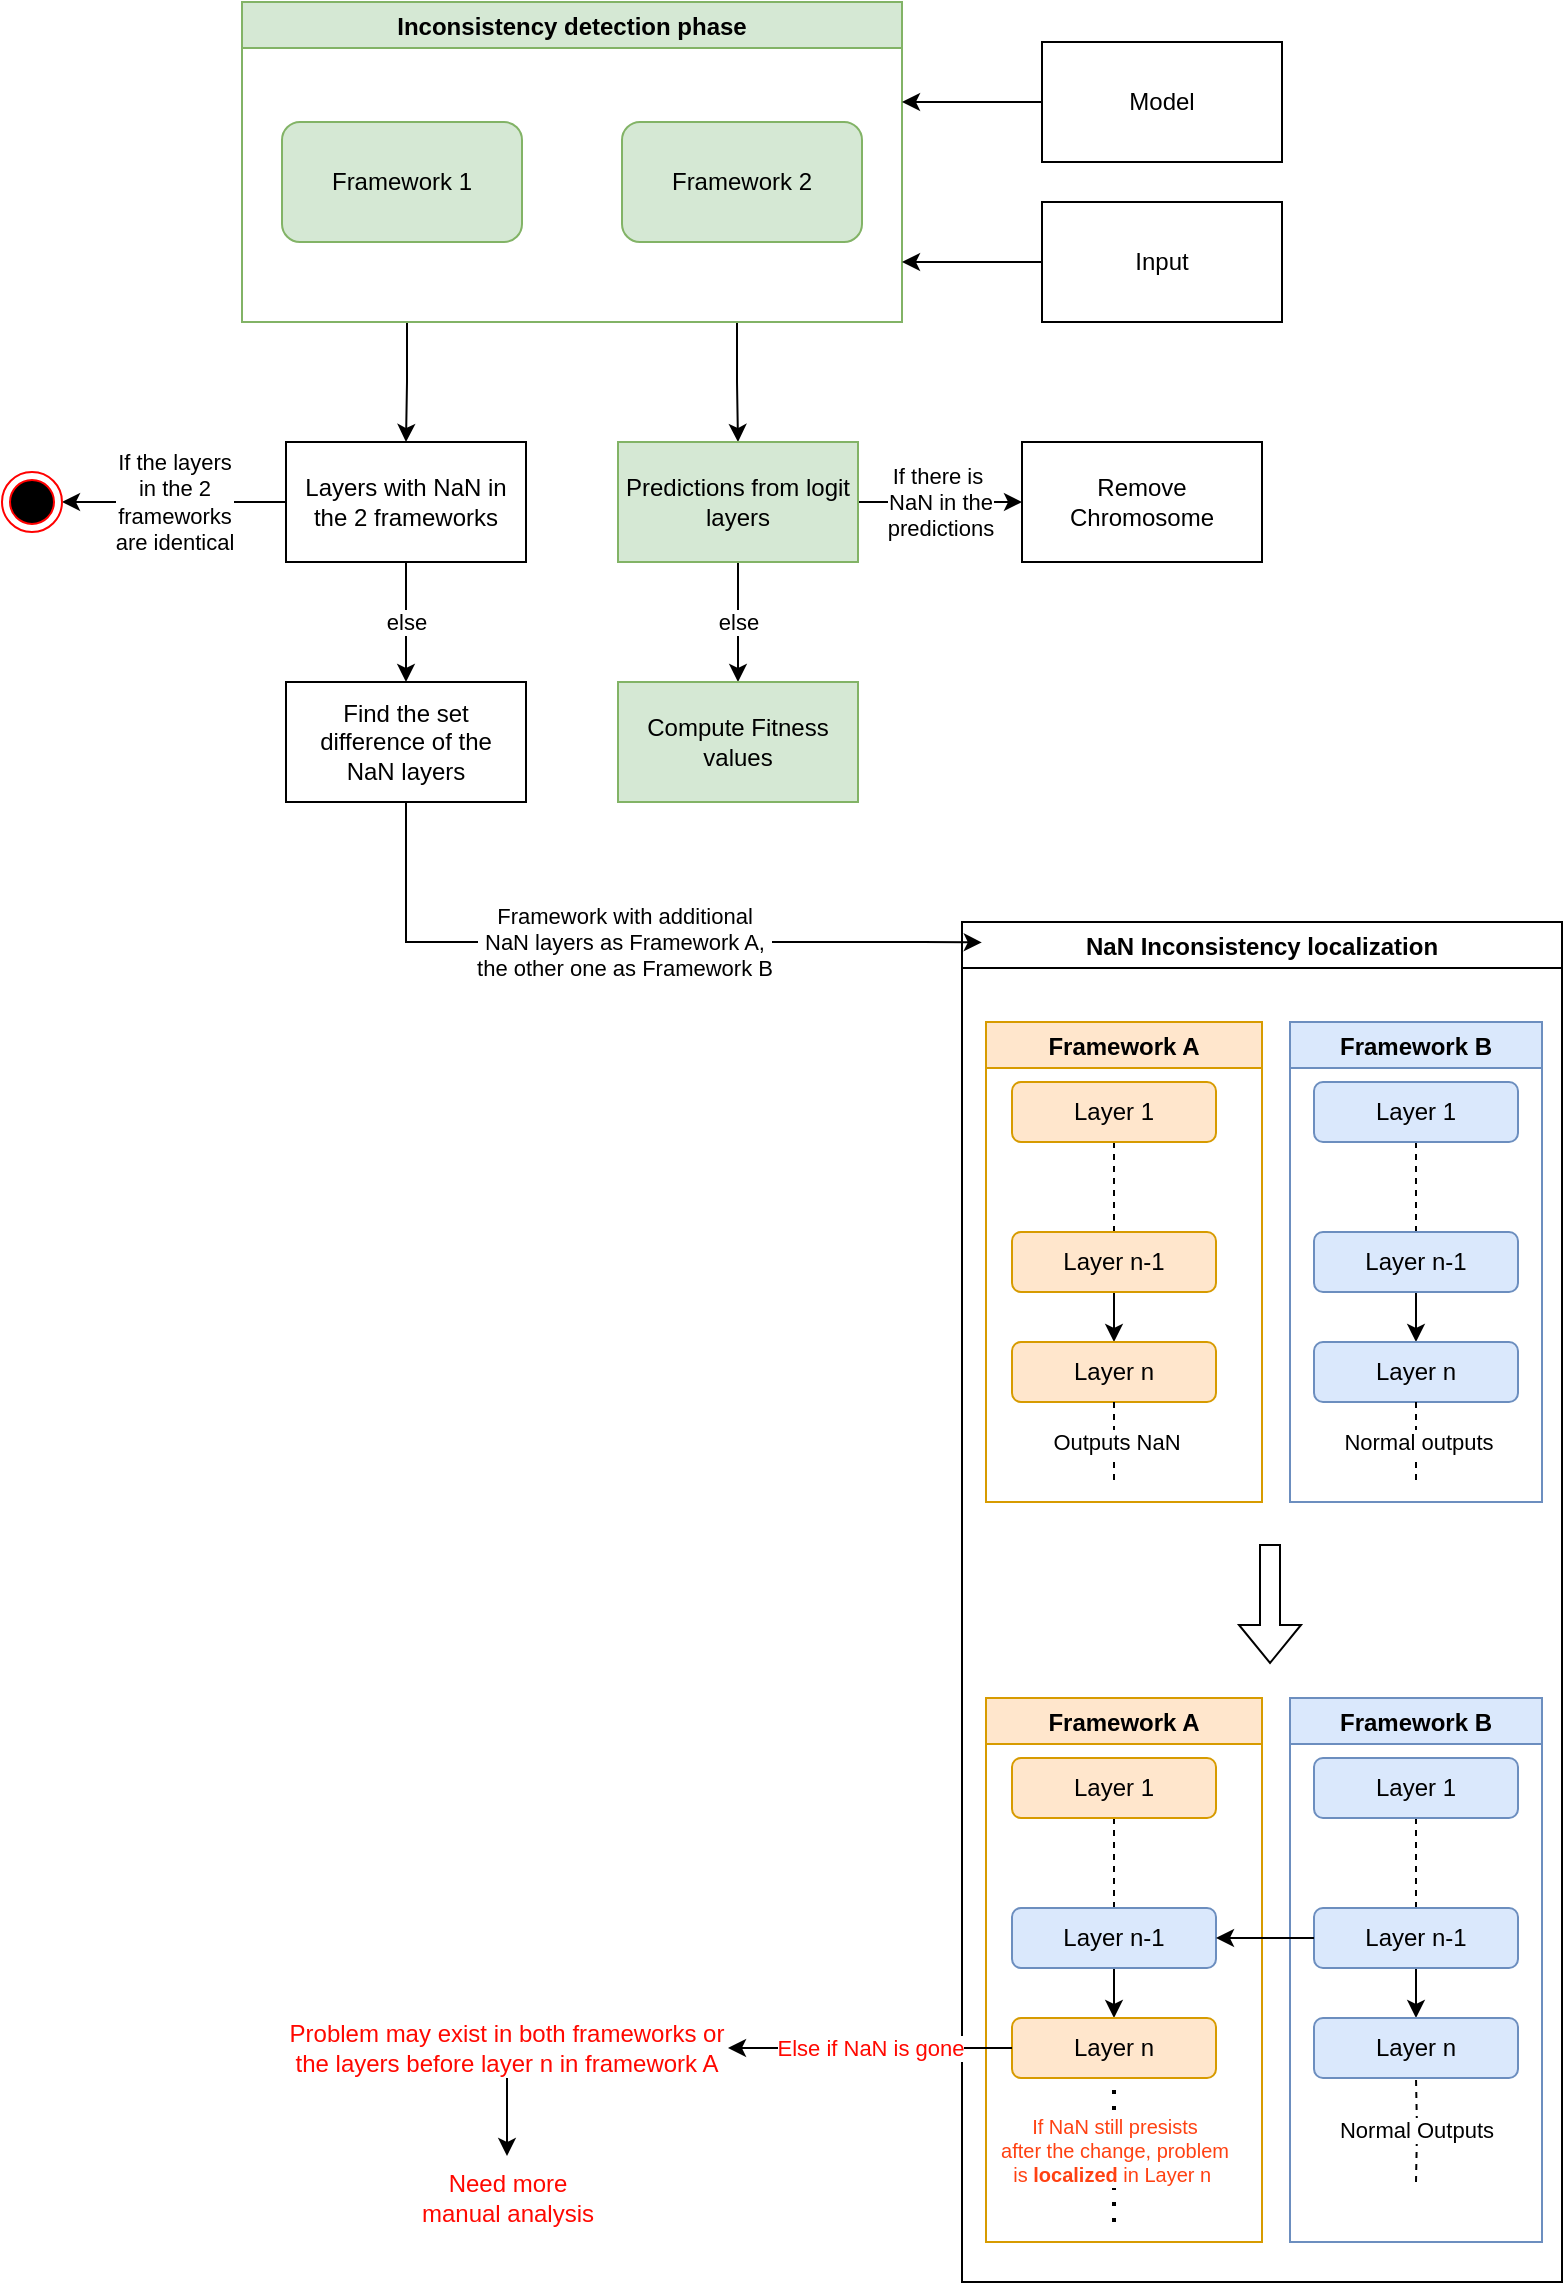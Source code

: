 <mxfile version="16.5.6" type="github">
  <diagram id="KMrJF5xkyydDern5e_y1" name="Page-1">
    <mxGraphModel dx="899" dy="613" grid="1" gridSize="10" guides="1" tooltips="1" connect="1" arrows="1" fold="1" page="1" pageScale="1" pageWidth="827" pageHeight="1169" math="0" shadow="0">
      <root>
        <mxCell id="0" />
        <mxCell id="1" parent="0" />
        <mxCell id="ZWeKVcOg7MyMfSJs-o2y-11" value="NaN Inconsistency localization" style="swimlane;" parent="1" vertex="1">
          <mxGeometry x="500" y="510" width="300" height="680" as="geometry" />
        </mxCell>
        <mxCell id="ZWeKVcOg7MyMfSJs-o2y-54" value="Framework A" style="swimlane;labelBackgroundColor=none;labelBorderColor=none;fillColor=#ffe6cc;strokeColor=#d79b00;" parent="ZWeKVcOg7MyMfSJs-o2y-11" vertex="1">
          <mxGeometry x="12" y="50" width="138" height="240" as="geometry" />
        </mxCell>
        <mxCell id="ZWeKVcOg7MyMfSJs-o2y-63" style="edgeStyle=orthogonalEdgeStyle;rounded=0;orthogonalLoop=1;jettySize=auto;html=1;entryX=0.5;entryY=0;entryDx=0;entryDy=0;endArrow=none;endFill=0;dashed=1;" parent="ZWeKVcOg7MyMfSJs-o2y-54" source="ZWeKVcOg7MyMfSJs-o2y-56" target="ZWeKVcOg7MyMfSJs-o2y-58" edge="1">
          <mxGeometry relative="1" as="geometry" />
        </mxCell>
        <mxCell id="ZWeKVcOg7MyMfSJs-o2y-56" value="Layer 1" style="rounded=1;whiteSpace=wrap;html=1;labelBackgroundColor=none;labelBorderColor=none;fillColor=#ffe6cc;strokeColor=#d79b00;" parent="ZWeKVcOg7MyMfSJs-o2y-54" vertex="1">
          <mxGeometry x="13" y="30" width="102" height="30" as="geometry" />
        </mxCell>
        <mxCell id="ZWeKVcOg7MyMfSJs-o2y-65" style="edgeStyle=orthogonalEdgeStyle;rounded=0;orthogonalLoop=1;jettySize=auto;html=1;endArrow=classic;endFill=1;" parent="ZWeKVcOg7MyMfSJs-o2y-54" source="ZWeKVcOg7MyMfSJs-o2y-58" target="ZWeKVcOg7MyMfSJs-o2y-59" edge="1">
          <mxGeometry relative="1" as="geometry" />
        </mxCell>
        <mxCell id="ZWeKVcOg7MyMfSJs-o2y-58" value="Layer n-1" style="rounded=1;whiteSpace=wrap;html=1;labelBackgroundColor=none;labelBorderColor=none;fillColor=#ffe6cc;strokeColor=#d79b00;" parent="ZWeKVcOg7MyMfSJs-o2y-54" vertex="1">
          <mxGeometry x="13" y="105" width="102" height="30" as="geometry" />
        </mxCell>
        <mxCell id="ZWeKVcOg7MyMfSJs-o2y-59" value="Layer n" style="rounded=1;whiteSpace=wrap;html=1;labelBackgroundColor=none;labelBorderColor=none;fillColor=#ffe6cc;strokeColor=#d79b00;" parent="ZWeKVcOg7MyMfSJs-o2y-54" vertex="1">
          <mxGeometry x="13" y="160" width="102" height="30" as="geometry" />
        </mxCell>
        <mxCell id="ZWeKVcOg7MyMfSJs-o2y-55" value="Framework B" style="swimlane;labelBackgroundColor=none;labelBorderColor=none;fillColor=#dae8fc;strokeColor=#6c8ebf;" parent="ZWeKVcOg7MyMfSJs-o2y-11" vertex="1">
          <mxGeometry x="164" y="50" width="126" height="240" as="geometry" />
        </mxCell>
        <mxCell id="ZWeKVcOg7MyMfSJs-o2y-64" style="edgeStyle=orthogonalEdgeStyle;rounded=0;orthogonalLoop=1;jettySize=auto;html=1;entryX=0.5;entryY=0;entryDx=0;entryDy=0;dashed=1;endArrow=none;endFill=0;" parent="ZWeKVcOg7MyMfSJs-o2y-55" source="ZWeKVcOg7MyMfSJs-o2y-62" target="ZWeKVcOg7MyMfSJs-o2y-61" edge="1">
          <mxGeometry relative="1" as="geometry" />
        </mxCell>
        <mxCell id="ZWeKVcOg7MyMfSJs-o2y-62" value="Layer 1" style="rounded=1;whiteSpace=wrap;html=1;labelBackgroundColor=none;labelBorderColor=none;fillColor=#dae8fc;strokeColor=#6c8ebf;" parent="ZWeKVcOg7MyMfSJs-o2y-55" vertex="1">
          <mxGeometry x="12" y="30" width="102" height="30" as="geometry" />
        </mxCell>
        <mxCell id="ZWeKVcOg7MyMfSJs-o2y-66" style="edgeStyle=orthogonalEdgeStyle;rounded=0;orthogonalLoop=1;jettySize=auto;html=1;entryX=0.5;entryY=0;entryDx=0;entryDy=0;endArrow=classic;endFill=1;" parent="ZWeKVcOg7MyMfSJs-o2y-55" source="ZWeKVcOg7MyMfSJs-o2y-61" target="ZWeKVcOg7MyMfSJs-o2y-60" edge="1">
          <mxGeometry relative="1" as="geometry" />
        </mxCell>
        <mxCell id="ZWeKVcOg7MyMfSJs-o2y-61" value="Layer n-1" style="rounded=1;whiteSpace=wrap;html=1;labelBackgroundColor=none;labelBorderColor=none;fillColor=#dae8fc;strokeColor=#6c8ebf;" parent="ZWeKVcOg7MyMfSJs-o2y-55" vertex="1">
          <mxGeometry x="12" y="105" width="102" height="30" as="geometry" />
        </mxCell>
        <mxCell id="ZWeKVcOg7MyMfSJs-o2y-60" value="Layer n" style="rounded=1;whiteSpace=wrap;html=1;labelBackgroundColor=none;labelBorderColor=none;fillColor=#dae8fc;strokeColor=#6c8ebf;" parent="ZWeKVcOg7MyMfSJs-o2y-55" vertex="1">
          <mxGeometry x="12" y="160" width="102" height="30" as="geometry" />
        </mxCell>
        <mxCell id="ZWeKVcOg7MyMfSJs-o2y-73" value="Framework A" style="swimlane;labelBackgroundColor=none;labelBorderColor=none;fillColor=#ffe6cc;strokeColor=#d79b00;" parent="ZWeKVcOg7MyMfSJs-o2y-11" vertex="1">
          <mxGeometry x="12" y="388" width="138" height="272" as="geometry" />
        </mxCell>
        <mxCell id="ZWeKVcOg7MyMfSJs-o2y-74" style="edgeStyle=orthogonalEdgeStyle;rounded=0;orthogonalLoop=1;jettySize=auto;html=1;entryX=0.5;entryY=0;entryDx=0;entryDy=0;endArrow=none;endFill=0;dashed=1;" parent="ZWeKVcOg7MyMfSJs-o2y-73" source="ZWeKVcOg7MyMfSJs-o2y-75" target="ZWeKVcOg7MyMfSJs-o2y-77" edge="1">
          <mxGeometry relative="1" as="geometry" />
        </mxCell>
        <mxCell id="ZWeKVcOg7MyMfSJs-o2y-75" value="Layer 1" style="rounded=1;whiteSpace=wrap;html=1;labelBackgroundColor=none;labelBorderColor=none;fillColor=#ffe6cc;strokeColor=#d79b00;" parent="ZWeKVcOg7MyMfSJs-o2y-73" vertex="1">
          <mxGeometry x="13" y="30" width="102" height="30" as="geometry" />
        </mxCell>
        <mxCell id="ZWeKVcOg7MyMfSJs-o2y-76" style="edgeStyle=orthogonalEdgeStyle;rounded=0;orthogonalLoop=1;jettySize=auto;html=1;endArrow=classic;endFill=1;" parent="ZWeKVcOg7MyMfSJs-o2y-73" source="ZWeKVcOg7MyMfSJs-o2y-77" target="ZWeKVcOg7MyMfSJs-o2y-78" edge="1">
          <mxGeometry relative="1" as="geometry" />
        </mxCell>
        <mxCell id="ZWeKVcOg7MyMfSJs-o2y-77" value="Layer n-1" style="rounded=1;whiteSpace=wrap;html=1;labelBackgroundColor=none;labelBorderColor=none;fillColor=#dae8fc;strokeColor=#6c8ebf;" parent="ZWeKVcOg7MyMfSJs-o2y-73" vertex="1">
          <mxGeometry x="13" y="105" width="102" height="30" as="geometry" />
        </mxCell>
        <mxCell id="ZWeKVcOg7MyMfSJs-o2y-78" value="Layer n" style="rounded=1;whiteSpace=wrap;html=1;labelBackgroundColor=none;labelBorderColor=none;fillColor=#ffe6cc;strokeColor=#d79b00;" parent="ZWeKVcOg7MyMfSJs-o2y-73" vertex="1">
          <mxGeometry x="13" y="160" width="102" height="30" as="geometry" />
        </mxCell>
        <mxCell id="ZWeKVcOg7MyMfSJs-o2y-79" value="Framework B" style="swimlane;labelBackgroundColor=none;labelBorderColor=none;fillColor=#dae8fc;strokeColor=#6c8ebf;" parent="ZWeKVcOg7MyMfSJs-o2y-11" vertex="1">
          <mxGeometry x="164" y="388" width="126" height="272" as="geometry" />
        </mxCell>
        <mxCell id="ZWeKVcOg7MyMfSJs-o2y-80" style="edgeStyle=orthogonalEdgeStyle;rounded=0;orthogonalLoop=1;jettySize=auto;html=1;entryX=0.5;entryY=0;entryDx=0;entryDy=0;dashed=1;endArrow=none;endFill=0;" parent="ZWeKVcOg7MyMfSJs-o2y-79" source="ZWeKVcOg7MyMfSJs-o2y-81" target="ZWeKVcOg7MyMfSJs-o2y-83" edge="1">
          <mxGeometry relative="1" as="geometry" />
        </mxCell>
        <mxCell id="ZWeKVcOg7MyMfSJs-o2y-81" value="Layer 1" style="rounded=1;whiteSpace=wrap;html=1;labelBackgroundColor=none;labelBorderColor=none;fillColor=#dae8fc;strokeColor=#6c8ebf;" parent="ZWeKVcOg7MyMfSJs-o2y-79" vertex="1">
          <mxGeometry x="12" y="30" width="102" height="30" as="geometry" />
        </mxCell>
        <mxCell id="ZWeKVcOg7MyMfSJs-o2y-82" style="edgeStyle=orthogonalEdgeStyle;rounded=0;orthogonalLoop=1;jettySize=auto;html=1;entryX=0.5;entryY=0;entryDx=0;entryDy=0;endArrow=classic;endFill=1;" parent="ZWeKVcOg7MyMfSJs-o2y-79" source="ZWeKVcOg7MyMfSJs-o2y-83" target="ZWeKVcOg7MyMfSJs-o2y-84" edge="1">
          <mxGeometry relative="1" as="geometry" />
        </mxCell>
        <mxCell id="ZWeKVcOg7MyMfSJs-o2y-83" value="Layer n-1" style="rounded=1;whiteSpace=wrap;html=1;labelBackgroundColor=none;labelBorderColor=none;fillColor=#dae8fc;strokeColor=#6c8ebf;" parent="ZWeKVcOg7MyMfSJs-o2y-79" vertex="1">
          <mxGeometry x="12" y="105" width="102" height="30" as="geometry" />
        </mxCell>
        <mxCell id="ZWeKVcOg7MyMfSJs-o2y-84" value="Layer n" style="rounded=1;whiteSpace=wrap;html=1;labelBackgroundColor=none;labelBorderColor=none;fillColor=#dae8fc;strokeColor=#6c8ebf;" parent="ZWeKVcOg7MyMfSJs-o2y-79" vertex="1">
          <mxGeometry x="12" y="160" width="102" height="30" as="geometry" />
        </mxCell>
        <mxCell id="ZWeKVcOg7MyMfSJs-o2y-92" style="edgeStyle=orthogonalEdgeStyle;rounded=0;orthogonalLoop=1;jettySize=auto;html=1;fontSize=10;endArrow=classic;endFill=1;" parent="ZWeKVcOg7MyMfSJs-o2y-11" source="ZWeKVcOg7MyMfSJs-o2y-83" target="ZWeKVcOg7MyMfSJs-o2y-77" edge="1">
          <mxGeometry relative="1" as="geometry" />
        </mxCell>
        <mxCell id="ZWeKVcOg7MyMfSJs-o2y-94" value="" style="shape=flexArrow;endArrow=classic;html=1;rounded=0;fontSize=10;" parent="ZWeKVcOg7MyMfSJs-o2y-11" edge="1">
          <mxGeometry width="50" height="50" relative="1" as="geometry">
            <mxPoint x="154" y="311" as="sourcePoint" />
            <mxPoint x="154" y="371" as="targetPoint" />
          </mxGeometry>
        </mxCell>
        <mxCell id="ZWeKVcOg7MyMfSJs-o2y-95" value="&lt;font color=&quot;#ff4112&quot;&gt;If NaN still presists&lt;br&gt;after the change, problem&lt;br&gt;is &lt;b&gt;localized&lt;/b&gt; in Layer n&amp;nbsp;&lt;/font&gt;" style="endArrow=none;dashed=1;html=1;dashPattern=1 3;strokeWidth=2;rounded=0;fontSize=10;entryX=0.5;entryY=1;entryDx=0;entryDy=0;" parent="ZWeKVcOg7MyMfSJs-o2y-11" target="ZWeKVcOg7MyMfSJs-o2y-78" edge="1">
          <mxGeometry width="50" height="50" relative="1" as="geometry">
            <mxPoint x="76" y="650" as="sourcePoint" />
            <mxPoint x="106" y="640" as="targetPoint" />
          </mxGeometry>
        </mxCell>
        <mxCell id="ZWeKVcOg7MyMfSJs-o2y-24" style="edgeStyle=orthogonalEdgeStyle;rounded=0;orthogonalLoop=1;jettySize=auto;html=1;exitX=0.25;exitY=1;exitDx=0;exitDy=0;entryX=0.5;entryY=0;entryDx=0;entryDy=0;" parent="1" source="ZWeKVcOg7MyMfSJs-o2y-16" target="ZWeKVcOg7MyMfSJs-o2y-25" edge="1">
          <mxGeometry relative="1" as="geometry">
            <mxPoint x="223" y="260" as="targetPoint" />
          </mxGeometry>
        </mxCell>
        <mxCell id="ZWeKVcOg7MyMfSJs-o2y-27" style="edgeStyle=orthogonalEdgeStyle;rounded=0;orthogonalLoop=1;jettySize=auto;html=1;exitX=0.75;exitY=1;exitDx=0;exitDy=0;entryX=0.5;entryY=0;entryDx=0;entryDy=0;" parent="1" source="ZWeKVcOg7MyMfSJs-o2y-16" target="ZWeKVcOg7MyMfSJs-o2y-26" edge="1">
          <mxGeometry relative="1" as="geometry" />
        </mxCell>
        <mxCell id="ZWeKVcOg7MyMfSJs-o2y-16" value="Inconsistency detection phase" style="swimlane;fillColor=#d5e8d4;strokeColor=#82b366;" parent="1" vertex="1">
          <mxGeometry x="140" y="50" width="330" height="160" as="geometry" />
        </mxCell>
        <mxCell id="ZWeKVcOg7MyMfSJs-o2y-17" value="Framework 1" style="rounded=1;whiteSpace=wrap;html=1;fillColor=#d5e8d4;strokeColor=#82b366;" parent="ZWeKVcOg7MyMfSJs-o2y-16" vertex="1">
          <mxGeometry x="20" y="60" width="120" height="60" as="geometry" />
        </mxCell>
        <mxCell id="ZWeKVcOg7MyMfSJs-o2y-18" value="Framework 2" style="rounded=1;whiteSpace=wrap;html=1;fillColor=#d5e8d4;strokeColor=#82b366;" parent="ZWeKVcOg7MyMfSJs-o2y-16" vertex="1">
          <mxGeometry x="190" y="60" width="120" height="60" as="geometry" />
        </mxCell>
        <mxCell id="ZWeKVcOg7MyMfSJs-o2y-21" style="edgeStyle=orthogonalEdgeStyle;rounded=0;orthogonalLoop=1;jettySize=auto;html=1;" parent="1" source="ZWeKVcOg7MyMfSJs-o2y-19" edge="1">
          <mxGeometry relative="1" as="geometry">
            <mxPoint x="470" y="100" as="targetPoint" />
          </mxGeometry>
        </mxCell>
        <mxCell id="ZWeKVcOg7MyMfSJs-o2y-19" value="Model" style="rounded=0;whiteSpace=wrap;html=1;" parent="1" vertex="1">
          <mxGeometry x="540" y="70" width="120" height="60" as="geometry" />
        </mxCell>
        <mxCell id="ZWeKVcOg7MyMfSJs-o2y-22" style="edgeStyle=orthogonalEdgeStyle;rounded=0;orthogonalLoop=1;jettySize=auto;html=1;" parent="1" source="ZWeKVcOg7MyMfSJs-o2y-20" edge="1">
          <mxGeometry relative="1" as="geometry">
            <mxPoint x="470" y="180" as="targetPoint" />
          </mxGeometry>
        </mxCell>
        <mxCell id="ZWeKVcOg7MyMfSJs-o2y-20" value="Input" style="rounded=0;whiteSpace=wrap;html=1;" parent="1" vertex="1">
          <mxGeometry x="540" y="150" width="120" height="60" as="geometry" />
        </mxCell>
        <mxCell id="ZWeKVcOg7MyMfSJs-o2y-36" value="" style="edgeStyle=orthogonalEdgeStyle;rounded=0;orthogonalLoop=1;jettySize=auto;html=1;entryX=0.5;entryY=0;entryDx=0;entryDy=0;" parent="1" source="ZWeKVcOg7MyMfSJs-o2y-25" target="ZWeKVcOg7MyMfSJs-o2y-43" edge="1">
          <mxGeometry relative="1" as="geometry">
            <mxPoint x="222" y="390" as="targetPoint" />
          </mxGeometry>
        </mxCell>
        <mxCell id="ZWeKVcOg7MyMfSJs-o2y-40" value="else" style="edgeLabel;html=1;align=center;verticalAlign=middle;resizable=0;points=[];" parent="ZWeKVcOg7MyMfSJs-o2y-36" vertex="1" connectable="0">
          <mxGeometry relative="1" as="geometry">
            <mxPoint as="offset" />
          </mxGeometry>
        </mxCell>
        <mxCell id="ZWeKVcOg7MyMfSJs-o2y-39" value="If the layers&lt;br&gt;in the 2&lt;br&gt;frameworks&lt;br&gt;are identical" style="edgeStyle=orthogonalEdgeStyle;rounded=0;orthogonalLoop=1;jettySize=auto;html=1;entryX=1;entryY=0.5;entryDx=0;entryDy=0;" parent="1" source="ZWeKVcOg7MyMfSJs-o2y-25" target="ZWeKVcOg7MyMfSJs-o2y-38" edge="1">
          <mxGeometry relative="1" as="geometry" />
        </mxCell>
        <mxCell id="ZWeKVcOg7MyMfSJs-o2y-25" value="Layers with NaN in the 2 frameworks" style="rounded=0;whiteSpace=wrap;html=1;" parent="1" vertex="1">
          <mxGeometry x="162" y="270" width="120" height="60" as="geometry" />
        </mxCell>
        <mxCell id="ZWeKVcOg7MyMfSJs-o2y-33" value="else" style="edgeStyle=orthogonalEdgeStyle;rounded=0;orthogonalLoop=1;jettySize=auto;html=1;" parent="1" source="ZWeKVcOg7MyMfSJs-o2y-26" target="ZWeKVcOg7MyMfSJs-o2y-32" edge="1">
          <mxGeometry relative="1" as="geometry" />
        </mxCell>
        <mxCell id="ZWeKVcOg7MyMfSJs-o2y-42" value="If there is&amp;nbsp;&lt;br&gt;NaN&amp;nbsp;in the &lt;br&gt;predictions" style="edgeStyle=orthogonalEdgeStyle;rounded=0;orthogonalLoop=1;jettySize=auto;html=1;entryX=0;entryY=0.5;entryDx=0;entryDy=0;" parent="1" source="ZWeKVcOg7MyMfSJs-o2y-26" target="ZWeKVcOg7MyMfSJs-o2y-47" edge="1">
          <mxGeometry relative="1" as="geometry">
            <mxPoint x="530" y="300" as="targetPoint" />
          </mxGeometry>
        </mxCell>
        <mxCell id="ZWeKVcOg7MyMfSJs-o2y-26" value="Predictions from logit layers" style="rounded=0;whiteSpace=wrap;html=1;fillColor=#d5e8d4;strokeColor=#82b366;" parent="1" vertex="1">
          <mxGeometry x="328" y="270" width="120" height="60" as="geometry" />
        </mxCell>
        <mxCell id="ZWeKVcOg7MyMfSJs-o2y-32" value="Compute Fitness values" style="whiteSpace=wrap;html=1;rounded=0;fillColor=#d5e8d4;strokeColor=#82b366;" parent="1" vertex="1">
          <mxGeometry x="328" y="390" width="120" height="60" as="geometry" />
        </mxCell>
        <mxCell id="ZWeKVcOg7MyMfSJs-o2y-38" value="" style="ellipse;html=1;shape=endState;fillColor=#000000;strokeColor=#ff0000;labelBackgroundColor=none;labelBorderColor=none;" parent="1" vertex="1">
          <mxGeometry x="20" y="285" width="30" height="30" as="geometry" />
        </mxCell>
        <mxCell id="ZWeKVcOg7MyMfSJs-o2y-44" value="Framework&amp;nbsp;with additional &lt;br&gt;NaN&amp;nbsp;layers as Framework A,&lt;br&gt;the other one as Framework B" style="edgeStyle=orthogonalEdgeStyle;rounded=0;orthogonalLoop=1;jettySize=auto;html=1;entryX=0.033;entryY=0.015;entryDx=0;entryDy=0;entryPerimeter=0;" parent="1" source="ZWeKVcOg7MyMfSJs-o2y-43" target="ZWeKVcOg7MyMfSJs-o2y-11" edge="1">
          <mxGeometry relative="1" as="geometry">
            <mxPoint x="420" y="520" as="targetPoint" />
            <Array as="points">
              <mxPoint x="222" y="520" />
              <mxPoint x="480" y="520" />
            </Array>
          </mxGeometry>
        </mxCell>
        <mxCell id="ZWeKVcOg7MyMfSJs-o2y-43" value="Find the set difference of the &lt;br&gt;NaN layers" style="rounded=0;whiteSpace=wrap;html=1;labelBackgroundColor=none;labelBorderColor=none;" parent="1" vertex="1">
          <mxGeometry x="162" y="390" width="120" height="60" as="geometry" />
        </mxCell>
        <mxCell id="ZWeKVcOg7MyMfSJs-o2y-47" value="Remove Chromosome" style="rounded=0;whiteSpace=wrap;html=1;labelBackgroundColor=none;labelBorderColor=none;" parent="1" vertex="1">
          <mxGeometry x="530" y="270" width="120" height="60" as="geometry" />
        </mxCell>
        <mxCell id="ZWeKVcOg7MyMfSJs-o2y-68" value="Outputs NaN" style="edgeStyle=orthogonalEdgeStyle;rounded=0;orthogonalLoop=1;jettySize=auto;html=1;endArrow=none;endFill=0;dashed=1;exitX=0.5;exitY=1;exitDx=0;exitDy=0;" parent="1" source="ZWeKVcOg7MyMfSJs-o2y-59" edge="1">
          <mxGeometry relative="1" as="geometry">
            <mxPoint x="576" y="790" as="targetPoint" />
            <Array as="points" />
          </mxGeometry>
        </mxCell>
        <mxCell id="ZWeKVcOg7MyMfSJs-o2y-96" value="Normal Outputs" style="edgeStyle=orthogonalEdgeStyle;rounded=0;orthogonalLoop=1;jettySize=auto;html=1;dashed=1;endArrow=none;endFill=0;entryX=0.5;entryY=1;entryDx=0;entryDy=0;" parent="1" target="ZWeKVcOg7MyMfSJs-o2y-84" edge="1">
          <mxGeometry relative="1" as="geometry">
            <mxPoint x="470" y="810" as="targetPoint" />
            <mxPoint x="727" y="1140" as="sourcePoint" />
          </mxGeometry>
        </mxCell>
        <mxCell id="a7J1ANI23KGyTeSdZP0Z-1" value="Normal outputs" style="edgeStyle=orthogonalEdgeStyle;rounded=0;orthogonalLoop=1;jettySize=auto;html=1;endArrow=none;endFill=0;dashed=1;" parent="1" source="ZWeKVcOg7MyMfSJs-o2y-60" edge="1">
          <mxGeometry relative="1" as="geometry">
            <mxPoint x="727" y="790" as="targetPoint" />
          </mxGeometry>
        </mxCell>
        <mxCell id="a7J1ANI23KGyTeSdZP0Z-26" value="" style="edgeStyle=orthogonalEdgeStyle;rounded=0;orthogonalLoop=1;jettySize=auto;html=1;fontColor=#FF0800;endArrow=classic;endFill=1;" parent="1" source="a7J1ANI23KGyTeSdZP0Z-20" target="a7J1ANI23KGyTeSdZP0Z-25" edge="1">
          <mxGeometry relative="1" as="geometry" />
        </mxCell>
        <mxCell id="a7J1ANI23KGyTeSdZP0Z-20" value="Problem may exist in both frameworks or the layers before layer n in framework A" style="text;html=1;strokeColor=none;fillColor=none;align=center;verticalAlign=middle;whiteSpace=wrap;rounded=0;fontColor=#FF0800;" parent="1" vertex="1">
          <mxGeometry x="162" y="1058" width="221" height="30" as="geometry" />
        </mxCell>
        <mxCell id="a7J1ANI23KGyTeSdZP0Z-21" value="Else if NaN is gone" style="edgeStyle=orthogonalEdgeStyle;rounded=0;orthogonalLoop=1;jettySize=auto;html=1;fontColor=#FF0800;endArrow=classic;endFill=1;" parent="1" source="ZWeKVcOg7MyMfSJs-o2y-78" target="a7J1ANI23KGyTeSdZP0Z-20" edge="1">
          <mxGeometry relative="1" as="geometry" />
        </mxCell>
        <mxCell id="a7J1ANI23KGyTeSdZP0Z-25" value="Need more manual analysis" style="text;html=1;strokeColor=none;fillColor=none;align=center;verticalAlign=middle;whiteSpace=wrap;rounded=0;fontColor=#FF0800;" parent="1" vertex="1">
          <mxGeometry x="223.5" y="1127" width="98" height="42" as="geometry" />
        </mxCell>
      </root>
    </mxGraphModel>
  </diagram>
</mxfile>
